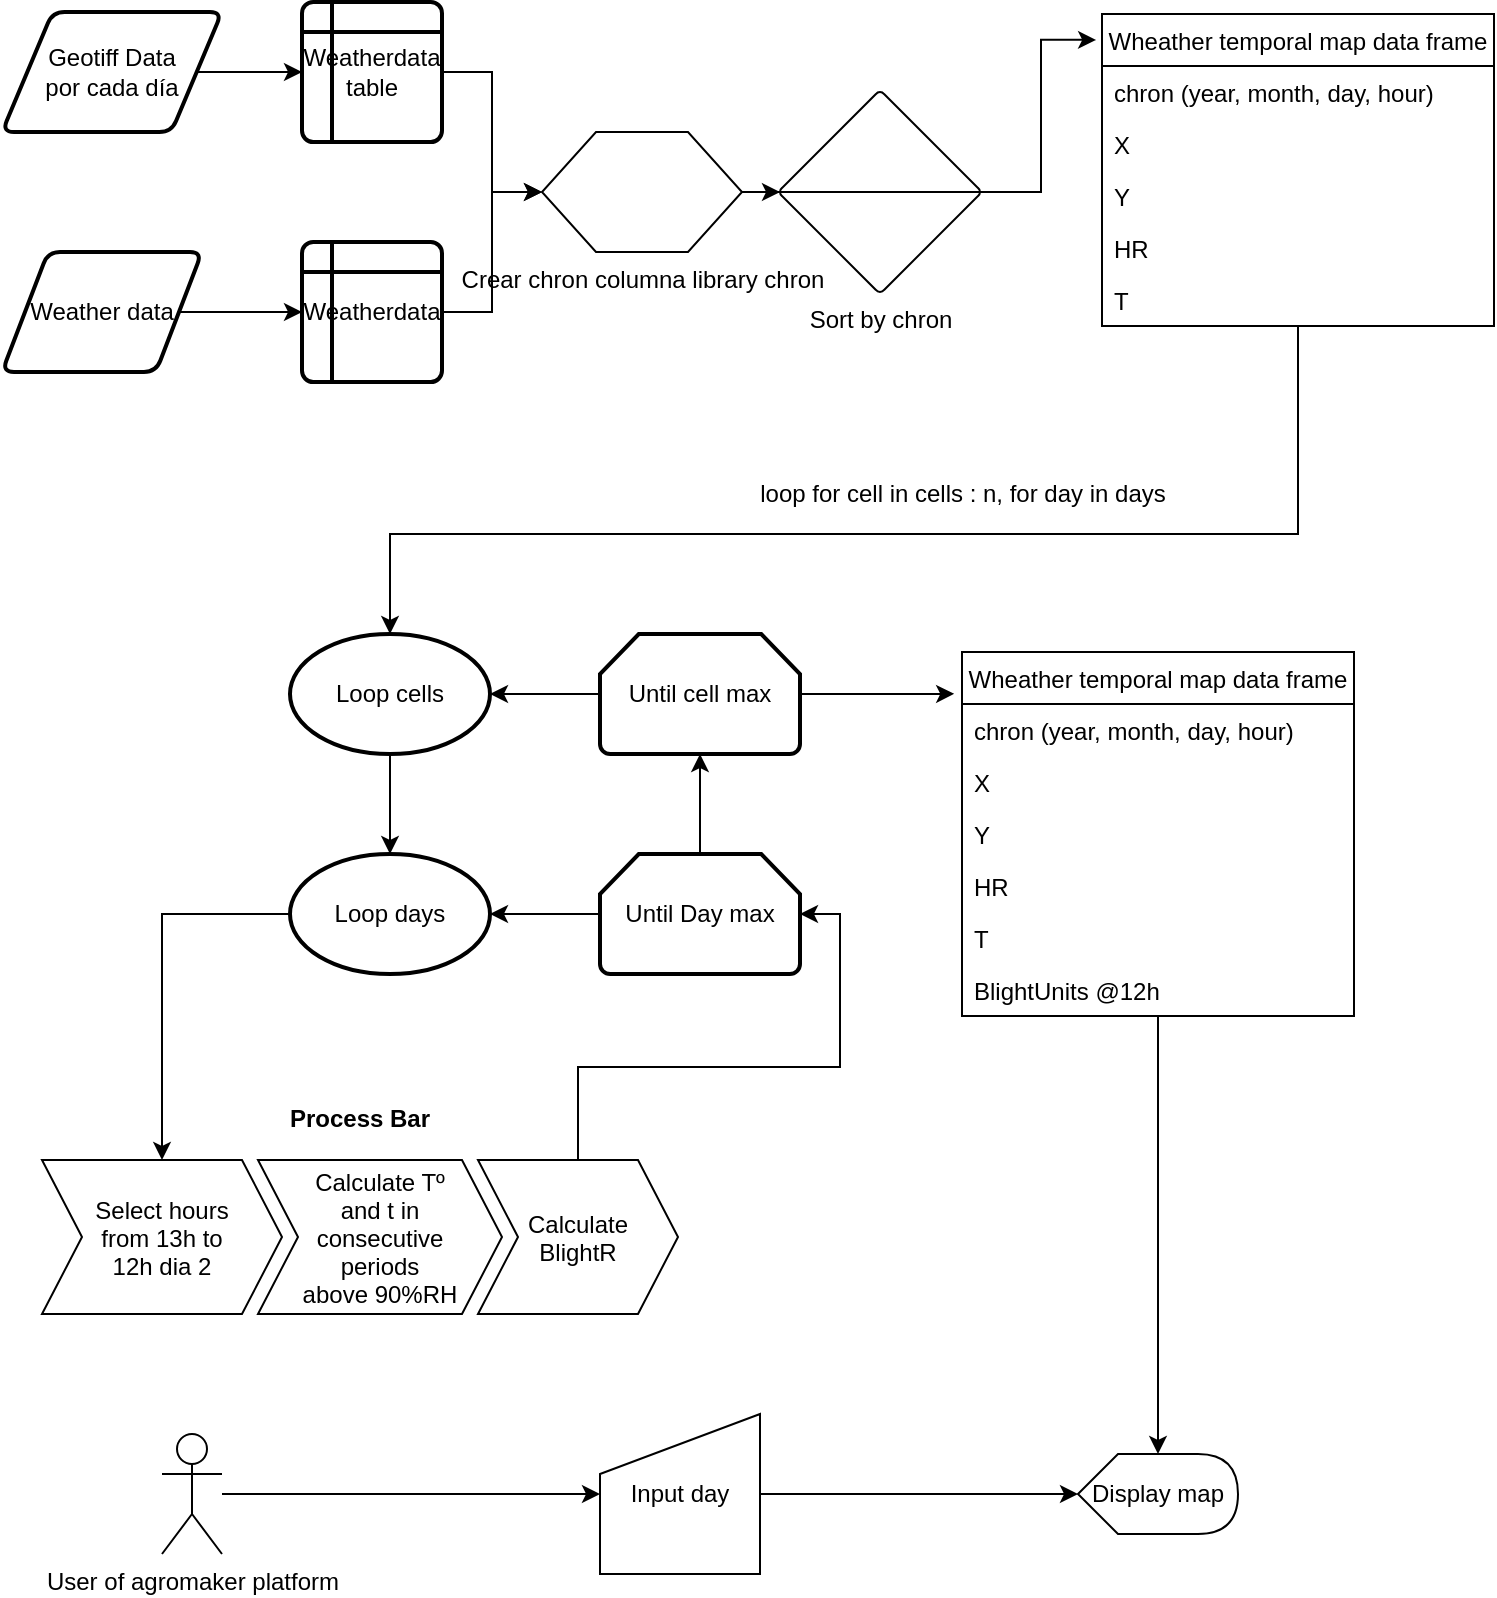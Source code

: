 <mxfile version="12.9.6" type="github">
  <diagram id="Jp8tda-DwW-DgcWddvx5" name="Page-1">
    <mxGraphModel dx="1115" dy="773" grid="1" gridSize="10" guides="1" tooltips="1" connect="1" arrows="1" fold="1" page="1" pageScale="1" pageWidth="827" pageHeight="1169" math="0" shadow="0">
      <root>
        <mxCell id="0" />
        <mxCell id="1" parent="0" />
        <mxCell id="RNud2RT-OnFLoZX_OF3f-1" value="Weather data" style="shape=parallelogram;html=1;strokeWidth=2;perimeter=parallelogramPerimeter;whiteSpace=wrap;rounded=1;arcSize=12;size=0.23;" vertex="1" parent="1">
          <mxGeometry x="40" y="209" width="100" height="60" as="geometry" />
        </mxCell>
        <mxCell id="RNud2RT-OnFLoZX_OF3f-11" style="edgeStyle=orthogonalEdgeStyle;rounded=0;orthogonalLoop=1;jettySize=auto;html=1;" edge="1" parent="1" source="RNud2RT-OnFLoZX_OF3f-2" target="RNud2RT-OnFLoZX_OF3f-7">
          <mxGeometry relative="1" as="geometry" />
        </mxCell>
        <mxCell id="RNud2RT-OnFLoZX_OF3f-2" value="Weatherdata" style="shape=internalStorage;whiteSpace=wrap;html=1;dx=15;dy=15;rounded=1;arcSize=8;strokeWidth=2;" vertex="1" parent="1">
          <mxGeometry x="190" y="204" width="70" height="70" as="geometry" />
        </mxCell>
        <mxCell id="RNud2RT-OnFLoZX_OF3f-3" value="" style="endArrow=classic;html=1;entryX=0;entryY=0.5;entryDx=0;entryDy=0;" edge="1" parent="1" source="RNud2RT-OnFLoZX_OF3f-1" target="RNud2RT-OnFLoZX_OF3f-2">
          <mxGeometry width="50" height="50" relative="1" as="geometry">
            <mxPoint x="350" y="549" as="sourcePoint" />
            <mxPoint x="400" y="499" as="targetPoint" />
          </mxGeometry>
        </mxCell>
        <mxCell id="RNud2RT-OnFLoZX_OF3f-27" style="edgeStyle=orthogonalEdgeStyle;rounded=0;orthogonalLoop=1;jettySize=auto;html=1;entryX=0.5;entryY=0;entryDx=0;entryDy=0;entryPerimeter=0;exitX=0.5;exitY=1;exitDx=0;exitDy=0;" edge="1" parent="1" source="RNud2RT-OnFLoZX_OF3f-34" target="RNud2RT-OnFLoZX_OF3f-17">
          <mxGeometry relative="1" as="geometry">
            <mxPoint x="717" y="253" as="sourcePoint" />
            <Array as="points">
              <mxPoint x="688" y="350" />
              <mxPoint x="234" y="350" />
            </Array>
          </mxGeometry>
        </mxCell>
        <mxCell id="RNud2RT-OnFLoZX_OF3f-12" style="edgeStyle=orthogonalEdgeStyle;rounded=0;orthogonalLoop=1;jettySize=auto;html=1;entryX=0;entryY=0.5;entryDx=0;entryDy=0;entryPerimeter=0;" edge="1" parent="1" source="RNud2RT-OnFLoZX_OF3f-7" target="RNud2RT-OnFLoZX_OF3f-10">
          <mxGeometry relative="1" as="geometry" />
        </mxCell>
        <mxCell id="RNud2RT-OnFLoZX_OF3f-7" value="Crear chron columna library chron" style="verticalLabelPosition=bottom;verticalAlign=top;html=1;shape=hexagon;perimeter=hexagonPerimeter2;arcSize=6;size=0.27;" vertex="1" parent="1">
          <mxGeometry x="310" y="149" width="100" height="60" as="geometry" />
        </mxCell>
        <mxCell id="RNud2RT-OnFLoZX_OF3f-15" style="edgeStyle=orthogonalEdgeStyle;rounded=0;orthogonalLoop=1;jettySize=auto;html=1;exitX=1;exitY=0.5;exitDx=0;exitDy=0;exitPerimeter=0;entryX=-0.015;entryY=0.083;entryDx=0;entryDy=0;entryPerimeter=0;" edge="1" parent="1" source="RNud2RT-OnFLoZX_OF3f-10" target="RNud2RT-OnFLoZX_OF3f-34">
          <mxGeometry relative="1" as="geometry">
            <mxPoint x="631.5" y="250" as="targetPoint" />
          </mxGeometry>
        </mxCell>
        <mxCell id="RNud2RT-OnFLoZX_OF3f-10" value="Sort by chron" style="verticalLabelPosition=bottom;verticalAlign=top;html=1;shape=mxgraph.flowchart.sort;" vertex="1" parent="1">
          <mxGeometry x="429" y="129" width="100" height="100" as="geometry" />
        </mxCell>
        <mxCell id="RNud2RT-OnFLoZX_OF3f-54" style="edgeStyle=orthogonalEdgeStyle;rounded=0;orthogonalLoop=1;jettySize=auto;html=1;entryX=1;entryY=0.5;entryDx=0;entryDy=0;entryPerimeter=0;" edge="1" parent="1" source="RNud2RT-OnFLoZX_OF3f-16" target="RNud2RT-OnFLoZX_OF3f-17">
          <mxGeometry relative="1" as="geometry" />
        </mxCell>
        <mxCell id="RNud2RT-OnFLoZX_OF3f-63" style="edgeStyle=orthogonalEdgeStyle;rounded=0;orthogonalLoop=1;jettySize=auto;html=1;exitX=1;exitY=0.5;exitDx=0;exitDy=0;exitPerimeter=0;entryX=-0.02;entryY=0.115;entryDx=0;entryDy=0;entryPerimeter=0;" edge="1" parent="1" source="RNud2RT-OnFLoZX_OF3f-16" target="RNud2RT-OnFLoZX_OF3f-56">
          <mxGeometry relative="1" as="geometry">
            <mxPoint x="520" y="430" as="targetPoint" />
          </mxGeometry>
        </mxCell>
        <mxCell id="RNud2RT-OnFLoZX_OF3f-16" value="Until cell max" style="strokeWidth=2;html=1;shape=mxgraph.flowchart.loop_limit;whiteSpace=wrap;" vertex="1" parent="1">
          <mxGeometry x="339" y="400" width="100" height="60" as="geometry" />
        </mxCell>
        <mxCell id="RNud2RT-OnFLoZX_OF3f-45" style="edgeStyle=orthogonalEdgeStyle;rounded=0;orthogonalLoop=1;jettySize=auto;html=1;exitX=0.5;exitY=1;exitDx=0;exitDy=0;exitPerimeter=0;entryX=0.5;entryY=0;entryDx=0;entryDy=0;entryPerimeter=0;" edge="1" parent="1" source="RNud2RT-OnFLoZX_OF3f-17" target="RNud2RT-OnFLoZX_OF3f-44">
          <mxGeometry relative="1" as="geometry" />
        </mxCell>
        <mxCell id="RNud2RT-OnFLoZX_OF3f-17" value="Loop cells" style="strokeWidth=2;html=1;shape=mxgraph.flowchart.start_1;whiteSpace=wrap;" vertex="1" parent="1">
          <mxGeometry x="184" y="400" width="100" height="60" as="geometry" />
        </mxCell>
        <mxCell id="RNud2RT-OnFLoZX_OF3f-28" value="loop for cell in cells : n, for day in days" style="text;html=1;align=center;verticalAlign=middle;resizable=0;points=[];autosize=1;" vertex="1" parent="1">
          <mxGeometry x="410" y="320" width="220" height="20" as="geometry" />
        </mxCell>
        <mxCell id="RNud2RT-OnFLoZX_OF3f-30" value="Geotiff Data &lt;br&gt;por cada día" style="shape=parallelogram;html=1;strokeWidth=2;perimeter=parallelogramPerimeter;whiteSpace=wrap;rounded=1;arcSize=12;size=0.23;" vertex="1" parent="1">
          <mxGeometry x="40" y="89" width="110" height="60" as="geometry" />
        </mxCell>
        <mxCell id="RNud2RT-OnFLoZX_OF3f-42" style="edgeStyle=orthogonalEdgeStyle;rounded=0;orthogonalLoop=1;jettySize=auto;html=1;exitX=1;exitY=0.5;exitDx=0;exitDy=0;entryX=0;entryY=0.5;entryDx=0;entryDy=0;" edge="1" parent="1" source="RNud2RT-OnFLoZX_OF3f-40" target="RNud2RT-OnFLoZX_OF3f-7">
          <mxGeometry relative="1" as="geometry" />
        </mxCell>
        <mxCell id="RNud2RT-OnFLoZX_OF3f-40" value="Weatherdata table" style="shape=internalStorage;whiteSpace=wrap;html=1;dx=15;dy=15;rounded=1;arcSize=8;strokeWidth=2;" vertex="1" parent="1">
          <mxGeometry x="190" y="84" width="70" height="70" as="geometry" />
        </mxCell>
        <mxCell id="RNud2RT-OnFLoZX_OF3f-41" value="" style="edgeStyle=orthogonalEdgeStyle;rounded=0;orthogonalLoop=1;jettySize=auto;html=1;entryX=0;entryY=0.5;entryDx=0;entryDy=0;" edge="1" parent="1" source="RNud2RT-OnFLoZX_OF3f-30" target="RNud2RT-OnFLoZX_OF3f-40">
          <mxGeometry relative="1" as="geometry">
            <mxPoint x="137.35" y="119" as="sourcePoint" />
            <mxPoint x="550" y="33.04" as="targetPoint" />
          </mxGeometry>
        </mxCell>
        <mxCell id="RNud2RT-OnFLoZX_OF3f-52" style="edgeStyle=orthogonalEdgeStyle;rounded=0;orthogonalLoop=1;jettySize=auto;html=1;exitX=0;exitY=0.5;exitDx=0;exitDy=0;exitPerimeter=0;entryX=1;entryY=0.5;entryDx=0;entryDy=0;entryPerimeter=0;" edge="1" parent="1" source="RNud2RT-OnFLoZX_OF3f-43" target="RNud2RT-OnFLoZX_OF3f-44">
          <mxGeometry relative="1" as="geometry" />
        </mxCell>
        <mxCell id="RNud2RT-OnFLoZX_OF3f-43" value="Until Day max" style="strokeWidth=2;html=1;shape=mxgraph.flowchart.loop_limit;whiteSpace=wrap;" vertex="1" parent="1">
          <mxGeometry x="339" y="510" width="100" height="60" as="geometry" />
        </mxCell>
        <mxCell id="RNud2RT-OnFLoZX_OF3f-50" style="edgeStyle=orthogonalEdgeStyle;rounded=0;orthogonalLoop=1;jettySize=auto;html=1;exitX=0;exitY=0.5;exitDx=0;exitDy=0;exitPerimeter=0;" edge="1" parent="1" source="RNud2RT-OnFLoZX_OF3f-44" target="RNud2RT-OnFLoZX_OF3f-47">
          <mxGeometry relative="1" as="geometry" />
        </mxCell>
        <mxCell id="RNud2RT-OnFLoZX_OF3f-53" style="edgeStyle=orthogonalEdgeStyle;rounded=0;orthogonalLoop=1;jettySize=auto;html=1;exitX=0.5;exitY=0;exitDx=0;exitDy=0;exitPerimeter=0;entryX=0.5;entryY=1;entryDx=0;entryDy=0;entryPerimeter=0;" edge="1" parent="1" source="RNud2RT-OnFLoZX_OF3f-43" target="RNud2RT-OnFLoZX_OF3f-16">
          <mxGeometry relative="1" as="geometry" />
        </mxCell>
        <mxCell id="RNud2RT-OnFLoZX_OF3f-44" value="Loop days" style="strokeWidth=2;html=1;shape=mxgraph.flowchart.start_1;whiteSpace=wrap;" vertex="1" parent="1">
          <mxGeometry x="184" y="510" width="100" height="60" as="geometry" />
        </mxCell>
        <mxCell id="RNud2RT-OnFLoZX_OF3f-51" style="edgeStyle=orthogonalEdgeStyle;rounded=0;orthogonalLoop=1;jettySize=auto;html=1;entryX=1;entryY=0.5;entryDx=0;entryDy=0;entryPerimeter=0;" edge="1" parent="1" source="RNud2RT-OnFLoZX_OF3f-49" target="RNud2RT-OnFLoZX_OF3f-43">
          <mxGeometry relative="1" as="geometry" />
        </mxCell>
        <mxCell id="RNud2RT-OnFLoZX_OF3f-46" value="Process Bar" style="swimlane;childLayout=stackLayout;horizontal=1;fillColor=none;horizontalStack=1;resizeParent=1;resizeParentMax=0;resizeLast=0;collapsible=0;strokeColor=none;stackBorder=10;stackSpacing=-12;resizable=1;align=center;points=[];fontColor=#000000;" vertex="1" parent="1">
          <mxGeometry x="50" y="630" width="338" height="120" as="geometry" />
        </mxCell>
        <mxCell id="RNud2RT-OnFLoZX_OF3f-47" value="Select hours&#xa;from 13h to &#xa;12h dia 2" style="shape=step;perimeter=stepPerimeter;fixedSize=1;points=[];spacing=0;" vertex="1" parent="RNud2RT-OnFLoZX_OF3f-46">
          <mxGeometry x="10" y="33" width="120" height="77" as="geometry" />
        </mxCell>
        <mxCell id="RNud2RT-OnFLoZX_OF3f-48" value="Calculate Tº &#xa;and t in&#xa;consecutive &#xa;periods &#xa;above 90%RH" style="shape=step;perimeter=stepPerimeter;fixedSize=1;points=[];" vertex="1" parent="RNud2RT-OnFLoZX_OF3f-46">
          <mxGeometry x="118" y="33" width="122" height="77" as="geometry" />
        </mxCell>
        <mxCell id="RNud2RT-OnFLoZX_OF3f-49" value="Calculate &#xa;BlightR" style="shape=step;perimeter=stepPerimeter;fixedSize=1;points=[];" vertex="1" parent="RNud2RT-OnFLoZX_OF3f-46">
          <mxGeometry x="228" y="33" width="100" height="77" as="geometry" />
        </mxCell>
        <mxCell id="RNud2RT-OnFLoZX_OF3f-34" value="Wheather temporal map data frame" style="swimlane;fontStyle=0;childLayout=stackLayout;horizontal=1;startSize=26;fillColor=none;horizontalStack=0;resizeParent=1;resizeParentMax=0;resizeLast=0;collapsible=1;marginBottom=0;" vertex="1" parent="1">
          <mxGeometry x="590" y="90" width="196" height="156" as="geometry" />
        </mxCell>
        <mxCell id="RNud2RT-OnFLoZX_OF3f-35" value="chron (year, month, day, hour)" style="text;strokeColor=none;fillColor=none;align=left;verticalAlign=top;spacingLeft=4;spacingRight=4;overflow=hidden;rotatable=0;points=[[0,0.5],[1,0.5]];portConstraint=eastwest;" vertex="1" parent="RNud2RT-OnFLoZX_OF3f-34">
          <mxGeometry y="26" width="196" height="26" as="geometry" />
        </mxCell>
        <mxCell id="RNud2RT-OnFLoZX_OF3f-36" value="X" style="text;strokeColor=none;fillColor=none;align=left;verticalAlign=top;spacingLeft=4;spacingRight=4;overflow=hidden;rotatable=0;points=[[0,0.5],[1,0.5]];portConstraint=eastwest;" vertex="1" parent="RNud2RT-OnFLoZX_OF3f-34">
          <mxGeometry y="52" width="196" height="26" as="geometry" />
        </mxCell>
        <mxCell id="RNud2RT-OnFLoZX_OF3f-37" value="Y" style="text;strokeColor=none;fillColor=none;align=left;verticalAlign=top;spacingLeft=4;spacingRight=4;overflow=hidden;rotatable=0;points=[[0,0.5],[1,0.5]];portConstraint=eastwest;" vertex="1" parent="RNud2RT-OnFLoZX_OF3f-34">
          <mxGeometry y="78" width="196" height="26" as="geometry" />
        </mxCell>
        <mxCell id="RNud2RT-OnFLoZX_OF3f-38" value="HR" style="text;strokeColor=none;fillColor=none;align=left;verticalAlign=top;spacingLeft=4;spacingRight=4;overflow=hidden;rotatable=0;points=[[0,0.5],[1,0.5]];portConstraint=eastwest;" vertex="1" parent="RNud2RT-OnFLoZX_OF3f-34">
          <mxGeometry y="104" width="196" height="26" as="geometry" />
        </mxCell>
        <mxCell id="RNud2RT-OnFLoZX_OF3f-39" value="T" style="text;strokeColor=none;fillColor=none;align=left;verticalAlign=top;spacingLeft=4;spacingRight=4;overflow=hidden;rotatable=0;points=[[0,0.5],[1,0.5]];portConstraint=eastwest;" vertex="1" parent="RNud2RT-OnFLoZX_OF3f-34">
          <mxGeometry y="130" width="196" height="26" as="geometry" />
        </mxCell>
        <mxCell id="RNud2RT-OnFLoZX_OF3f-72" style="edgeStyle=orthogonalEdgeStyle;rounded=0;orthogonalLoop=1;jettySize=auto;html=1;" edge="1" parent="1" source="RNud2RT-OnFLoZX_OF3f-56" target="RNud2RT-OnFLoZX_OF3f-64">
          <mxGeometry relative="1" as="geometry" />
        </mxCell>
        <mxCell id="RNud2RT-OnFLoZX_OF3f-56" value="Wheather temporal map data frame" style="swimlane;fontStyle=0;childLayout=stackLayout;horizontal=1;startSize=26;fillColor=none;horizontalStack=0;resizeParent=1;resizeParentMax=0;resizeLast=0;collapsible=1;marginBottom=0;" vertex="1" parent="1">
          <mxGeometry x="520" y="409" width="196" height="182" as="geometry" />
        </mxCell>
        <mxCell id="RNud2RT-OnFLoZX_OF3f-57" value="chron (year, month, day, hour)" style="text;strokeColor=none;fillColor=none;align=left;verticalAlign=top;spacingLeft=4;spacingRight=4;overflow=hidden;rotatable=0;points=[[0,0.5],[1,0.5]];portConstraint=eastwest;" vertex="1" parent="RNud2RT-OnFLoZX_OF3f-56">
          <mxGeometry y="26" width="196" height="26" as="geometry" />
        </mxCell>
        <mxCell id="RNud2RT-OnFLoZX_OF3f-58" value="X" style="text;strokeColor=none;fillColor=none;align=left;verticalAlign=top;spacingLeft=4;spacingRight=4;overflow=hidden;rotatable=0;points=[[0,0.5],[1,0.5]];portConstraint=eastwest;" vertex="1" parent="RNud2RT-OnFLoZX_OF3f-56">
          <mxGeometry y="52" width="196" height="26" as="geometry" />
        </mxCell>
        <mxCell id="RNud2RT-OnFLoZX_OF3f-59" value="Y" style="text;strokeColor=none;fillColor=none;align=left;verticalAlign=top;spacingLeft=4;spacingRight=4;overflow=hidden;rotatable=0;points=[[0,0.5],[1,0.5]];portConstraint=eastwest;" vertex="1" parent="RNud2RT-OnFLoZX_OF3f-56">
          <mxGeometry y="78" width="196" height="26" as="geometry" />
        </mxCell>
        <mxCell id="RNud2RT-OnFLoZX_OF3f-60" value="HR" style="text;strokeColor=none;fillColor=none;align=left;verticalAlign=top;spacingLeft=4;spacingRight=4;overflow=hidden;rotatable=0;points=[[0,0.5],[1,0.5]];portConstraint=eastwest;" vertex="1" parent="RNud2RT-OnFLoZX_OF3f-56">
          <mxGeometry y="104" width="196" height="26" as="geometry" />
        </mxCell>
        <mxCell id="RNud2RT-OnFLoZX_OF3f-61" value="T" style="text;strokeColor=none;fillColor=none;align=left;verticalAlign=top;spacingLeft=4;spacingRight=4;overflow=hidden;rotatable=0;points=[[0,0.5],[1,0.5]];portConstraint=eastwest;" vertex="1" parent="RNud2RT-OnFLoZX_OF3f-56">
          <mxGeometry y="130" width="196" height="26" as="geometry" />
        </mxCell>
        <mxCell id="RNud2RT-OnFLoZX_OF3f-62" value="BlightUnits @12h" style="text;strokeColor=none;fillColor=none;align=left;verticalAlign=top;spacingLeft=4;spacingRight=4;overflow=hidden;rotatable=0;points=[[0,0.5],[1,0.5]];portConstraint=eastwest;" vertex="1" parent="RNud2RT-OnFLoZX_OF3f-56">
          <mxGeometry y="156" width="196" height="26" as="geometry" />
        </mxCell>
        <mxCell id="RNud2RT-OnFLoZX_OF3f-64" value="Display map" style="shape=display;whiteSpace=wrap;html=1;" vertex="1" parent="1">
          <mxGeometry x="578" y="810" width="80" height="40" as="geometry" />
        </mxCell>
        <mxCell id="RNud2RT-OnFLoZX_OF3f-71" style="edgeStyle=orthogonalEdgeStyle;rounded=0;orthogonalLoop=1;jettySize=auto;html=1;" edge="1" parent="1" source="RNud2RT-OnFLoZX_OF3f-65" target="RNud2RT-OnFLoZX_OF3f-64">
          <mxGeometry relative="1" as="geometry" />
        </mxCell>
        <mxCell id="RNud2RT-OnFLoZX_OF3f-65" value="Input day" style="shape=manualInput;whiteSpace=wrap;html=1;" vertex="1" parent="1">
          <mxGeometry x="339" y="790" width="80" height="80" as="geometry" />
        </mxCell>
        <mxCell id="RNud2RT-OnFLoZX_OF3f-70" style="edgeStyle=orthogonalEdgeStyle;rounded=0;orthogonalLoop=1;jettySize=auto;html=1;" edge="1" parent="1" source="RNud2RT-OnFLoZX_OF3f-66" target="RNud2RT-OnFLoZX_OF3f-65">
          <mxGeometry relative="1" as="geometry" />
        </mxCell>
        <mxCell id="RNud2RT-OnFLoZX_OF3f-66" value="User of agromaker platform" style="shape=umlActor;verticalLabelPosition=bottom;labelBackgroundColor=#ffffff;verticalAlign=top;html=1;outlineConnect=0;" vertex="1" parent="1">
          <mxGeometry x="120" y="800" width="30" height="60" as="geometry" />
        </mxCell>
      </root>
    </mxGraphModel>
  </diagram>
</mxfile>
